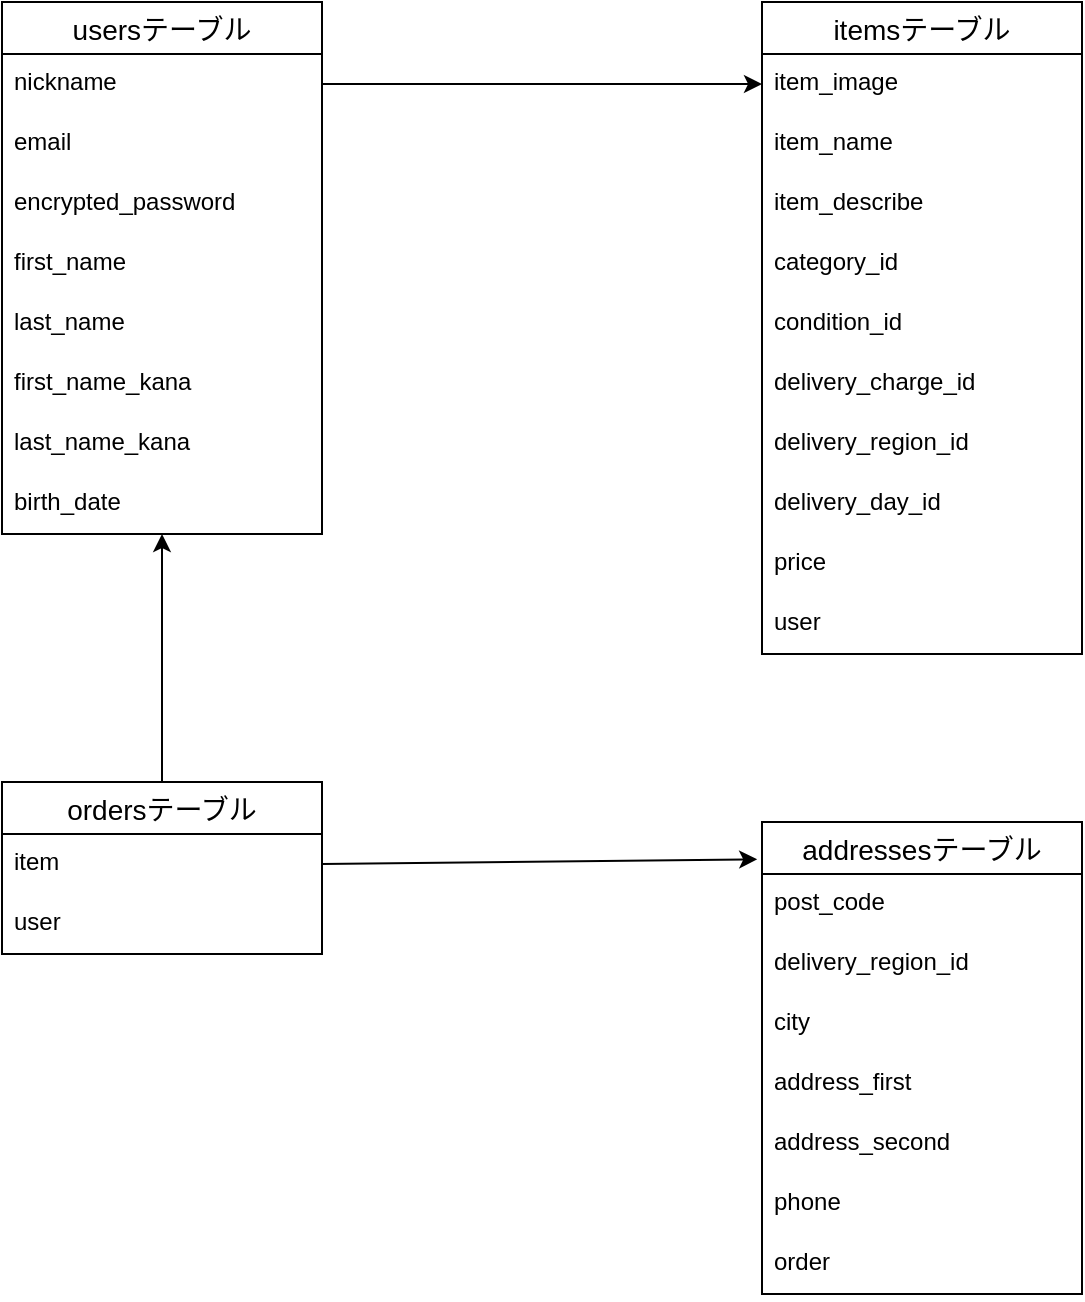 <mxfile>
    <diagram id="N0z1FcHgk50MbnAR_tDe" name="ページ1">
        <mxGraphModel dx="860" dy="454" grid="1" gridSize="10" guides="1" tooltips="1" connect="1" arrows="1" fold="1" page="1" pageScale="1" pageWidth="827" pageHeight="1169" math="0" shadow="0">
            <root>
                <mxCell id="0"/>
                <mxCell id="1" parent="0"/>
                <mxCell id="92" value="usersテーブル" style="swimlane;fontStyle=0;childLayout=stackLayout;horizontal=1;startSize=26;horizontalStack=0;resizeParent=1;resizeParentMax=0;resizeLast=0;collapsible=1;marginBottom=0;align=center;fontSize=14;shadow=0;" parent="1" vertex="1">
                    <mxGeometry y="20" width="160" height="266" as="geometry"/>
                </mxCell>
                <mxCell id="94" value="nickname" style="text;strokeColor=none;fillColor=none;spacingLeft=4;spacingRight=4;overflow=hidden;rotatable=0;points=[[0,0.5],[1,0.5]];portConstraint=eastwest;fontSize=12;shadow=0;" parent="92" vertex="1">
                    <mxGeometry y="26" width="160" height="30" as="geometry"/>
                </mxCell>
                <mxCell id="96" value="email" style="text;strokeColor=none;fillColor=none;spacingLeft=4;spacingRight=4;overflow=hidden;rotatable=0;points=[[0,0.5],[1,0.5]];portConstraint=eastwest;fontSize=12;shadow=0;" parent="92" vertex="1">
                    <mxGeometry y="56" width="160" height="30" as="geometry"/>
                </mxCell>
                <mxCell id="95" value="encrypted_password" style="text;strokeColor=none;fillColor=none;spacingLeft=4;spacingRight=4;overflow=hidden;rotatable=0;points=[[0,0.5],[1,0.5]];portConstraint=eastwest;fontSize=12;shadow=0;" parent="92" vertex="1">
                    <mxGeometry y="86" width="160" height="30" as="geometry"/>
                </mxCell>
                <mxCell id="99" value="first_name" style="text;strokeColor=none;fillColor=none;spacingLeft=4;spacingRight=4;overflow=hidden;rotatable=0;points=[[0,0.5],[1,0.5]];portConstraint=eastwest;fontSize=12;shadow=0;" parent="92" vertex="1">
                    <mxGeometry y="116" width="160" height="30" as="geometry"/>
                </mxCell>
                <mxCell id="97" value="last_name" style="text;strokeColor=none;fillColor=none;spacingLeft=4;spacingRight=4;overflow=hidden;rotatable=0;points=[[0,0.5],[1,0.5]];portConstraint=eastwest;fontSize=12;shadow=0;" parent="92" vertex="1">
                    <mxGeometry y="146" width="160" height="30" as="geometry"/>
                </mxCell>
                <mxCell id="101" value="first_name_kana" style="text;strokeColor=none;fillColor=none;spacingLeft=4;spacingRight=4;overflow=hidden;rotatable=0;points=[[0,0.5],[1,0.5]];portConstraint=eastwest;fontSize=12;shadow=0;" parent="92" vertex="1">
                    <mxGeometry y="176" width="160" height="30" as="geometry"/>
                </mxCell>
                <mxCell id="100" value="last_name_kana" style="text;strokeColor=none;fillColor=none;spacingLeft=4;spacingRight=4;overflow=hidden;rotatable=0;points=[[0,0.5],[1,0.5]];portConstraint=eastwest;fontSize=12;shadow=0;" parent="92" vertex="1">
                    <mxGeometry y="206" width="160" height="30" as="geometry"/>
                </mxCell>
                <mxCell id="98" value="birth_date" style="text;strokeColor=none;fillColor=none;spacingLeft=4;spacingRight=4;overflow=hidden;rotatable=0;points=[[0,0.5],[1,0.5]];portConstraint=eastwest;fontSize=12;shadow=0;" parent="92" vertex="1">
                    <mxGeometry y="236" width="160" height="30" as="geometry"/>
                </mxCell>
                <mxCell id="103" value="itemsテーブル" style="swimlane;fontStyle=0;childLayout=stackLayout;horizontal=1;startSize=26;horizontalStack=0;resizeParent=1;resizeParentMax=0;resizeLast=0;collapsible=1;marginBottom=0;align=center;fontSize=14;shadow=0;" parent="1" vertex="1">
                    <mxGeometry x="380" y="20" width="160" height="326" as="geometry"/>
                </mxCell>
                <mxCell id="105" value="item_image" style="text;strokeColor=none;fillColor=none;spacingLeft=4;spacingRight=4;overflow=hidden;rotatable=0;points=[[0,0.5],[1,0.5]];portConstraint=eastwest;fontSize=12;shadow=0;" parent="103" vertex="1">
                    <mxGeometry y="26" width="160" height="30" as="geometry"/>
                </mxCell>
                <mxCell id="108" value="item_name" style="text;strokeColor=none;fillColor=none;spacingLeft=4;spacingRight=4;overflow=hidden;rotatable=0;points=[[0,0.5],[1,0.5]];portConstraint=eastwest;fontSize=12;shadow=0;" parent="103" vertex="1">
                    <mxGeometry y="56" width="160" height="30" as="geometry"/>
                </mxCell>
                <mxCell id="110" value="item_describe" style="text;strokeColor=none;fillColor=none;spacingLeft=4;spacingRight=4;overflow=hidden;rotatable=0;points=[[0,0.5],[1,0.5]];portConstraint=eastwest;fontSize=12;shadow=0;" parent="103" vertex="1">
                    <mxGeometry y="86" width="160" height="30" as="geometry"/>
                </mxCell>
                <mxCell id="106" value="category_id" style="text;strokeColor=none;fillColor=none;spacingLeft=4;spacingRight=4;overflow=hidden;rotatable=0;points=[[0,0.5],[1,0.5]];portConstraint=eastwest;fontSize=12;shadow=0;" parent="103" vertex="1">
                    <mxGeometry y="116" width="160" height="30" as="geometry"/>
                </mxCell>
                <mxCell id="113" value="condition_id" style="text;strokeColor=none;fillColor=none;spacingLeft=4;spacingRight=4;overflow=hidden;rotatable=0;points=[[0,0.5],[1,0.5]];portConstraint=eastwest;fontSize=12;shadow=0;" parent="103" vertex="1">
                    <mxGeometry y="146" width="160" height="30" as="geometry"/>
                </mxCell>
                <mxCell id="112" value="delivery_charge_id" style="text;strokeColor=none;fillColor=none;spacingLeft=4;spacingRight=4;overflow=hidden;rotatable=0;points=[[0,0.5],[1,0.5]];portConstraint=eastwest;fontSize=12;shadow=0;" parent="103" vertex="1">
                    <mxGeometry y="176" width="160" height="30" as="geometry"/>
                </mxCell>
                <mxCell id="114" value="delivery_region_id" style="text;strokeColor=none;fillColor=none;spacingLeft=4;spacingRight=4;overflow=hidden;rotatable=0;points=[[0,0.5],[1,0.5]];portConstraint=eastwest;fontSize=12;shadow=0;" parent="103" vertex="1">
                    <mxGeometry y="206" width="160" height="30" as="geometry"/>
                </mxCell>
                <mxCell id="109" value="delivery_day_id" style="text;strokeColor=none;fillColor=none;spacingLeft=4;spacingRight=4;overflow=hidden;rotatable=0;points=[[0,0.5],[1,0.5]];portConstraint=eastwest;fontSize=12;shadow=0;" parent="103" vertex="1">
                    <mxGeometry y="236" width="160" height="30" as="geometry"/>
                </mxCell>
                <mxCell id="111" value="price" style="text;strokeColor=none;fillColor=none;spacingLeft=4;spacingRight=4;overflow=hidden;rotatable=0;points=[[0,0.5],[1,0.5]];portConstraint=eastwest;fontSize=12;shadow=0;" parent="103" vertex="1">
                    <mxGeometry y="266" width="160" height="30" as="geometry"/>
                </mxCell>
                <mxCell id="107" value="user" style="text;strokeColor=none;fillColor=none;spacingLeft=4;spacingRight=4;overflow=hidden;rotatable=0;points=[[0,0.5],[1,0.5]];portConstraint=eastwest;fontSize=12;shadow=0;" parent="103" vertex="1">
                    <mxGeometry y="296" width="160" height="30" as="geometry"/>
                </mxCell>
                <mxCell id="147" value="" style="edgeStyle=none;html=1;" parent="1" source="116" target="98" edge="1">
                    <mxGeometry relative="1" as="geometry"/>
                </mxCell>
                <mxCell id="116" value="ordersテーブル" style="swimlane;fontStyle=0;childLayout=stackLayout;horizontal=1;startSize=26;horizontalStack=0;resizeParent=1;resizeParentMax=0;resizeLast=0;collapsible=1;marginBottom=0;align=center;fontSize=14;shadow=0;" parent="1" vertex="1">
                    <mxGeometry y="410" width="160" height="86" as="geometry"/>
                </mxCell>
                <mxCell id="118" value="item" style="text;strokeColor=none;fillColor=none;spacingLeft=4;spacingRight=4;overflow=hidden;rotatable=0;points=[[0,0.5],[1,0.5]];portConstraint=eastwest;fontSize=12;shadow=0;" parent="116" vertex="1">
                    <mxGeometry y="26" width="160" height="30" as="geometry"/>
                </mxCell>
                <mxCell id="119" value="user" style="text;strokeColor=none;fillColor=none;spacingLeft=4;spacingRight=4;overflow=hidden;rotatable=0;points=[[0,0.5],[1,0.5]];portConstraint=eastwest;fontSize=12;shadow=0;" parent="116" vertex="1">
                    <mxGeometry y="56" width="160" height="30" as="geometry"/>
                </mxCell>
                <mxCell id="126" value="addressesテーブル" style="swimlane;fontStyle=0;childLayout=stackLayout;horizontal=1;startSize=26;horizontalStack=0;resizeParent=1;resizeParentMax=0;resizeLast=0;collapsible=1;marginBottom=0;align=center;fontSize=14;shadow=0;" parent="1" vertex="1">
                    <mxGeometry x="380" y="430" width="160" height="236" as="geometry"/>
                </mxCell>
                <mxCell id="128" value="post_code" style="text;strokeColor=none;fillColor=none;spacingLeft=4;spacingRight=4;overflow=hidden;rotatable=0;points=[[0,0.5],[1,0.5]];portConstraint=eastwest;fontSize=12;shadow=0;" parent="126" vertex="1">
                    <mxGeometry y="26" width="160" height="30" as="geometry"/>
                </mxCell>
                <mxCell id="129" value="delivery_region_id" style="text;strokeColor=none;fillColor=none;spacingLeft=4;spacingRight=4;overflow=hidden;rotatable=0;points=[[0,0.5],[1,0.5]];portConstraint=eastwest;fontSize=12;shadow=0;" parent="126" vertex="1">
                    <mxGeometry y="56" width="160" height="30" as="geometry"/>
                </mxCell>
                <mxCell id="130" value="city" style="text;strokeColor=none;fillColor=none;spacingLeft=4;spacingRight=4;overflow=hidden;rotatable=0;points=[[0,0.5],[1,0.5]];portConstraint=eastwest;fontSize=12;shadow=0;" parent="126" vertex="1">
                    <mxGeometry y="86" width="160" height="30" as="geometry"/>
                </mxCell>
                <mxCell id="131" value="address_first" style="text;strokeColor=none;fillColor=none;spacingLeft=4;spacingRight=4;overflow=hidden;rotatable=0;points=[[0,0.5],[1,0.5]];portConstraint=eastwest;fontSize=12;shadow=0;" parent="126" vertex="1">
                    <mxGeometry y="116" width="160" height="30" as="geometry"/>
                </mxCell>
                <mxCell id="132" value="address_second" style="text;strokeColor=none;fillColor=none;spacingLeft=4;spacingRight=4;overflow=hidden;rotatable=0;points=[[0,0.5],[1,0.5]];portConstraint=eastwest;fontSize=12;shadow=0;" parent="126" vertex="1">
                    <mxGeometry y="146" width="160" height="30" as="geometry"/>
                </mxCell>
                <mxCell id="133" value="phone" style="text;strokeColor=none;fillColor=none;spacingLeft=4;spacingRight=4;overflow=hidden;rotatable=0;points=[[0,0.5],[1,0.5]];portConstraint=eastwest;fontSize=12;shadow=0;" parent="126" vertex="1">
                    <mxGeometry y="176" width="160" height="30" as="geometry"/>
                </mxCell>
                <mxCell id="134" value="order" style="text;strokeColor=none;fillColor=none;spacingLeft=4;spacingRight=4;overflow=hidden;rotatable=0;points=[[0,0.5],[1,0.5]];portConstraint=eastwest;fontSize=12;shadow=0;" parent="126" vertex="1">
                    <mxGeometry y="206" width="160" height="30" as="geometry"/>
                </mxCell>
                <mxCell id="143" value="" style="edgeStyle=none;html=1;entryX=0;entryY=0.5;entryDx=0;entryDy=0;" parent="1" source="94" target="105" edge="1">
                    <mxGeometry relative="1" as="geometry"/>
                </mxCell>
                <mxCell id="149" style="edgeStyle=none;html=1;exitX=1;exitY=0.5;exitDx=0;exitDy=0;entryX=-0.015;entryY=0.079;entryDx=0;entryDy=0;entryPerimeter=0;" parent="1" target="126" edge="1">
                    <mxGeometry relative="1" as="geometry">
                        <mxPoint x="160" y="451" as="sourcePoint"/>
                    </mxGeometry>
                </mxCell>
            </root>
        </mxGraphModel>
    </diagram>
</mxfile>